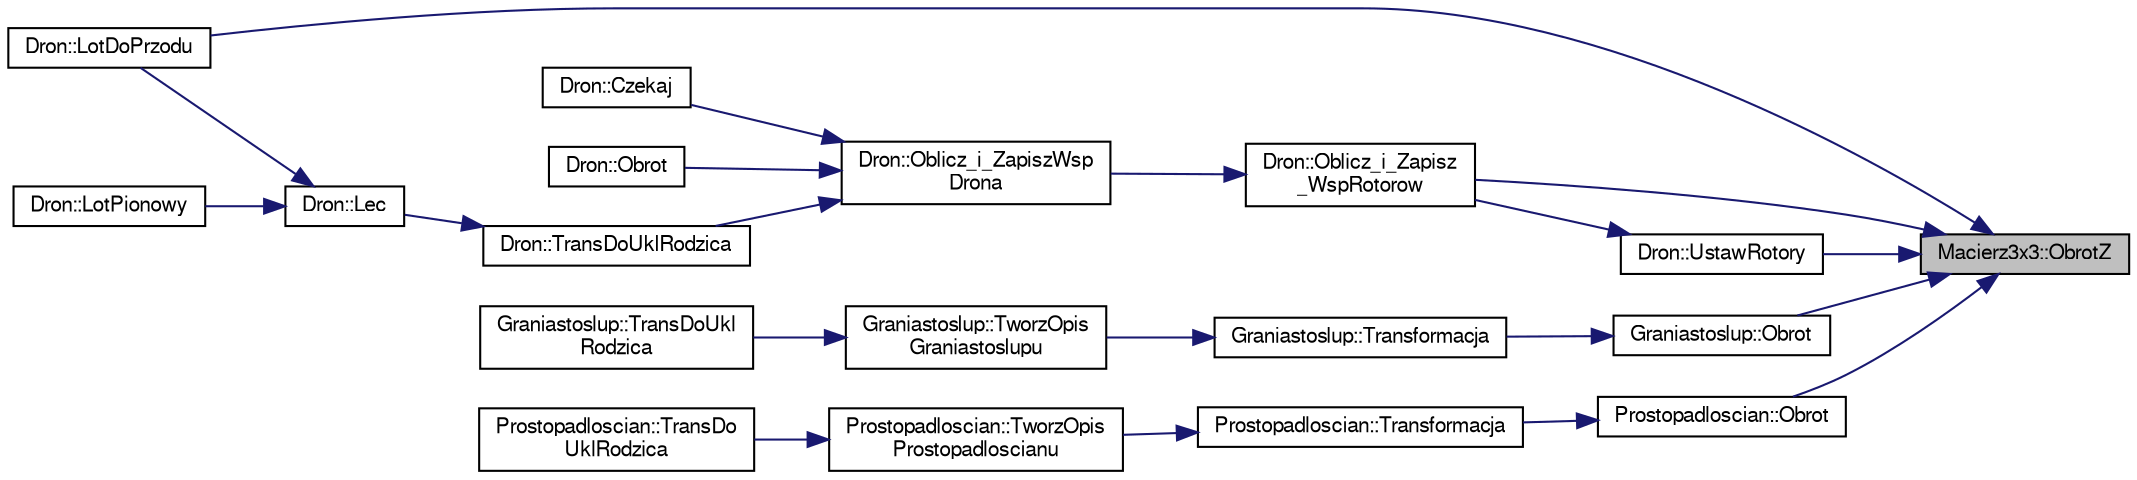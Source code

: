 digraph "Macierz3x3::ObrotZ"
{
 // LATEX_PDF_SIZE
  edge [fontname="FreeSans",fontsize="10",labelfontname="FreeSans",labelfontsize="10"];
  node [fontname="FreeSans",fontsize="10",shape=record];
  rankdir="RL";
  Node1 [label="Macierz3x3::ObrotZ",height=0.2,width=0.4,color="black", fillcolor="grey75", style="filled", fontcolor="black",tooltip="Metoda generujaca macierz obrotu wokol osi OZ."];
  Node1 -> Node2 [dir="back",color="midnightblue",fontsize="10",style="solid",fontname="FreeSans"];
  Node2 [label="Dron::LotDoPrzodu",height=0.2,width=0.4,color="black", fillcolor="white", style="filled",URL="$a00127.html#a9e450b22aa3c1fc6ebb9f7ed1ee2dbeb",tooltip="Metoda realizujaca lot do przodu drona."];
  Node1 -> Node3 [dir="back",color="midnightblue",fontsize="10",style="solid",fontname="FreeSans"];
  Node3 [label="Dron::Oblicz_i_Zapisz\l_WspRotorow",height=0.2,width=0.4,color="black", fillcolor="white", style="filled",URL="$a00127.html#aca7c226602e49d6c233df6fdadaa8b4f",tooltip="Obliczajaca wspolrzedne rotorow drona."];
  Node3 -> Node4 [dir="back",color="midnightblue",fontsize="10",style="solid",fontname="FreeSans"];
  Node4 [label="Dron::Oblicz_i_ZapiszWsp\lDrona",height=0.2,width=0.4,color="black", fillcolor="white", style="filled",URL="$a00127.html#a9cea5ba789e3ac0961846a77d909b552",tooltip="Metoda zapisujaca polozenie poszczegolnych wierzcholkow."];
  Node4 -> Node5 [dir="back",color="midnightblue",fontsize="10",style="solid",fontname="FreeSans"];
  Node5 [label="Dron::Czekaj",height=0.2,width=0.4,color="black", fillcolor="white", style="filled",URL="$a00127.html#a2643745b8ed7125e4caf1b9e56a4aa1f",tooltip="Metoda animujaca lot w miejscu."];
  Node4 -> Node6 [dir="back",color="midnightblue",fontsize="10",style="solid",fontname="FreeSans"];
  Node6 [label="Dron::Obrot",height=0.2,width=0.4,color="black", fillcolor="white", style="filled",URL="$a00127.html#a25f42d02fc5b27f30e872d444ffb5230",tooltip="Metody Animujace ruch drona."];
  Node4 -> Node7 [dir="back",color="midnightblue",fontsize="10",style="solid",fontname="FreeSans"];
  Node7 [label="Dron::TransDoUklRodzica",height=0.2,width=0.4,color="black", fillcolor="white", style="filled",URL="$a00127.html#aa0e058c1c55a73cccb4098d2b02bba27",tooltip="!"];
  Node7 -> Node8 [dir="back",color="midnightblue",fontsize="10",style="solid",fontname="FreeSans"];
  Node8 [label="Dron::Lec",height=0.2,width=0.4,color="black", fillcolor="white", style="filled",URL="$a00127.html#a73e0a729daf06e3a66eb1d3484b3433d",tooltip="Metoda realizujaca lot drona."];
  Node8 -> Node2 [dir="back",color="midnightblue",fontsize="10",style="solid",fontname="FreeSans"];
  Node8 -> Node9 [dir="back",color="midnightblue",fontsize="10",style="solid",fontname="FreeSans"];
  Node9 [label="Dron::LotPionowy",height=0.2,width=0.4,color="black", fillcolor="white", style="filled",URL="$a00127.html#a86d7fab7b926930274de0ee8eebbb0f0",tooltip="Metoda realizujaca lot pionowy drona."];
  Node1 -> Node10 [dir="back",color="midnightblue",fontsize="10",style="solid",fontname="FreeSans"];
  Node10 [label="Graniastoslup::Obrot",height=0.2,width=0.4,color="black", fillcolor="white", style="filled",URL="$a00139.html#a46ef0ef79e273d707017f59bc5512548",tooltip="Metoda Obracajaca Prostopadloscian."];
  Node10 -> Node11 [dir="back",color="midnightblue",fontsize="10",style="solid",fontname="FreeSans"];
  Node11 [label="Graniastoslup::Transformacja",height=0.2,width=0.4,color="black", fillcolor="white", style="filled",URL="$a00139.html#a0c0db45c90aec72ad2d6e97a95f72ea7",tooltip="Metoda transformujaca prostopadloscia."];
  Node11 -> Node12 [dir="back",color="midnightblue",fontsize="10",style="solid",fontname="FreeSans"];
  Node12 [label="Graniastoslup::TworzOpis\lGraniastoslupu",height=0.2,width=0.4,color="black", fillcolor="white", style="filled",URL="$a00139.html#a3631a29ba93b0235069a0c57879a854b",tooltip="Metoda tworzaca opis prostopadloscianu."];
  Node12 -> Node13 [dir="back",color="midnightblue",fontsize="10",style="solid",fontname="FreeSans"];
  Node13 [label="Graniastoslup::TransDoUkl\lRodzica",height=0.2,width=0.4,color="black", fillcolor="white", style="filled",URL="$a00139.html#a80691e151f45065f7cd520bea08406a5",tooltip="Metoda przesuwajaca Prostopadloscian wzgledem Drona."];
  Node1 -> Node14 [dir="back",color="midnightblue",fontsize="10",style="solid",fontname="FreeSans"];
  Node14 [label="Prostopadloscian::Obrot",height=0.2,width=0.4,color="black", fillcolor="white", style="filled",URL="$a00155.html#a0c8aa2b5c986329da5becc2b446d1866",tooltip="Metoda Obracajaca Prostopadloscian."];
  Node14 -> Node15 [dir="back",color="midnightblue",fontsize="10",style="solid",fontname="FreeSans"];
  Node15 [label="Prostopadloscian::Transformacja",height=0.2,width=0.4,color="black", fillcolor="white", style="filled",URL="$a00155.html#a95a97faff0de26090510d6a32eb66295",tooltip="Metoda transformujaca prostopadloscia."];
  Node15 -> Node16 [dir="back",color="midnightblue",fontsize="10",style="solid",fontname="FreeSans"];
  Node16 [label="Prostopadloscian::TworzOpis\lProstopadloscianu",height=0.2,width=0.4,color="black", fillcolor="white", style="filled",URL="$a00155.html#a8f37c33d08de805c7855b66fe46e901a",tooltip="Metoda tworzaca opis prostopadloscianu."];
  Node16 -> Node17 [dir="back",color="midnightblue",fontsize="10",style="solid",fontname="FreeSans"];
  Node17 [label="Prostopadloscian::TransDo\lUklRodzica",height=0.2,width=0.4,color="black", fillcolor="white", style="filled",URL="$a00155.html#a97065b4375d19d6f2bee4a610a425b4e",tooltip="Metoda przesuwajaca Prostopadloscian wzgledem Drona."];
  Node1 -> Node18 [dir="back",color="midnightblue",fontsize="10",style="solid",fontname="FreeSans"];
  Node18 [label="Dron::UstawRotory",height=0.2,width=0.4,color="black", fillcolor="white", style="filled",URL="$a00127.html#a0b811a5347c55562de665dfe45df2040",tooltip="Metoda obliczajaca polozenie rotorow."];
  Node18 -> Node3 [dir="back",color="midnightblue",fontsize="10",style="solid",fontname="FreeSans"];
}
